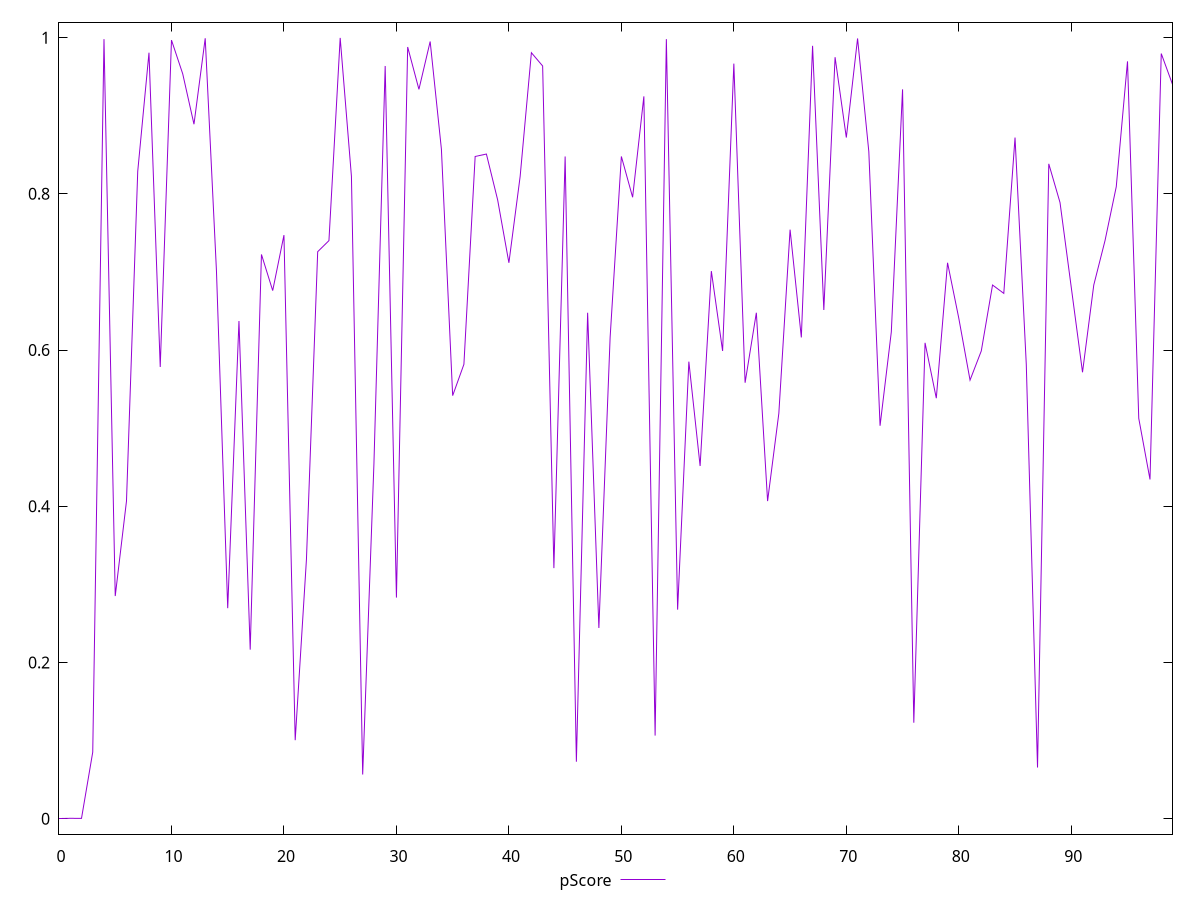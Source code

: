 reset

$pScore <<EOF
0 0.0002942690718251706
1 0.0005611493676631607
2 0.0004652593465119814
3 0.08532181027247682
4 0.9981183248482491
5 0.28511624788332807
6 0.40669780678037903
7 0.8288242905377585
8 0.9807106198420188
9 0.5783962805340623
10 0.9968578526436302
11 0.9536703494183012
12 0.8891763256876286
13 0.9991950831806855
14 0.7010934955578407
15 0.26957572949253833
16 0.6372240415920895
17 0.21647833224414592
18 0.7224380833749553
19 0.6761675307336696
20 0.7471962883887935
21 0.1005519182217759
22 0.3320810946075516
23 0.7259873563451261
24 0.7401460270264316
25 0.9996687264701117
26 0.8223197362923028
27 0.05659558896458483
28 0.4545418770856656
29 0.963731128396951
30 0.2831300967152532
31 0.9880175836752019
32 0.9338195705791867
33 0.9950681770426781
34 0.8571370751080079
35 0.5416747679987608
36 0.5817932894444481
37 0.847886645604614
38 0.8509921879399763
39 0.7922688204000142
40 0.7117738731402565
41 0.8223197362923028
42 0.9807106198420188
43 0.963731128396951
44 0.32084699346177964
45 0.847886645604614
46 0.07296855670898217
47 0.6477983503496898
48 0.24424168649718153
49 0.6162243471391701
50 0.847886645604614
51 0.795663849858528
52 0.9248421542305217
53 0.10647863792173529
54 0.9981183248482491
55 0.2676885950757872
56 0.5851992986610011
57 0.4516174975642825
58 0.7010934955578403
59 0.5989093342354521
60 0.9667709485608055
61 0.5582136495838276
62 0.6477983503496898
63 0.40669780678037903
64 0.5189858642621117
65 0.7542224503349442
66 0.6162243471391701
67 0.9894989257340682
68 0.6513322996453059
69 0.974951707034809
70 0.8720878395290684
71 0.9989554336823837
72 0.8540758457107169
73 0.5031336132391484
74 0.6231996918651275
75 0.9338195705791867
76 0.12289768665956768
77 0.6092762454579469
78 0.5383994165928612
79 0.7117738731402565
80 0.6407439339997596
81 0.561552791101211
82 0.5989093342354521
83 0.6832850906273125
84 0.6726113921804429
85 0.8720878395290684
86 0.5817932894444481
87 0.06561848134326187
88 0.8384441546430152
89 0.7888615069358331
91 0.5716300262653375
92 0.6832850906273125
93 0.7401460270264316
94 0.8091108394588333
95 0.9696538625269422
96 0.512608532205872
97 0.43435784590535614
98 0.979634315738652
99 0.9401706714116187
EOF

set key outside below
set xrange [0:99]
set yrange [-0.01969322007614056:1.0196562156180775]
set trange [-0.01969322007614056:1.0196562156180775]
set terminal svg size 640, 500 enhanced background rgb 'white'
set output "report/report_00029_2021-02-24T13-36-40.390Z/max-potential-fid/samples/card/pScore/values.svg"

plot $pScore title "pScore" with line

reset
